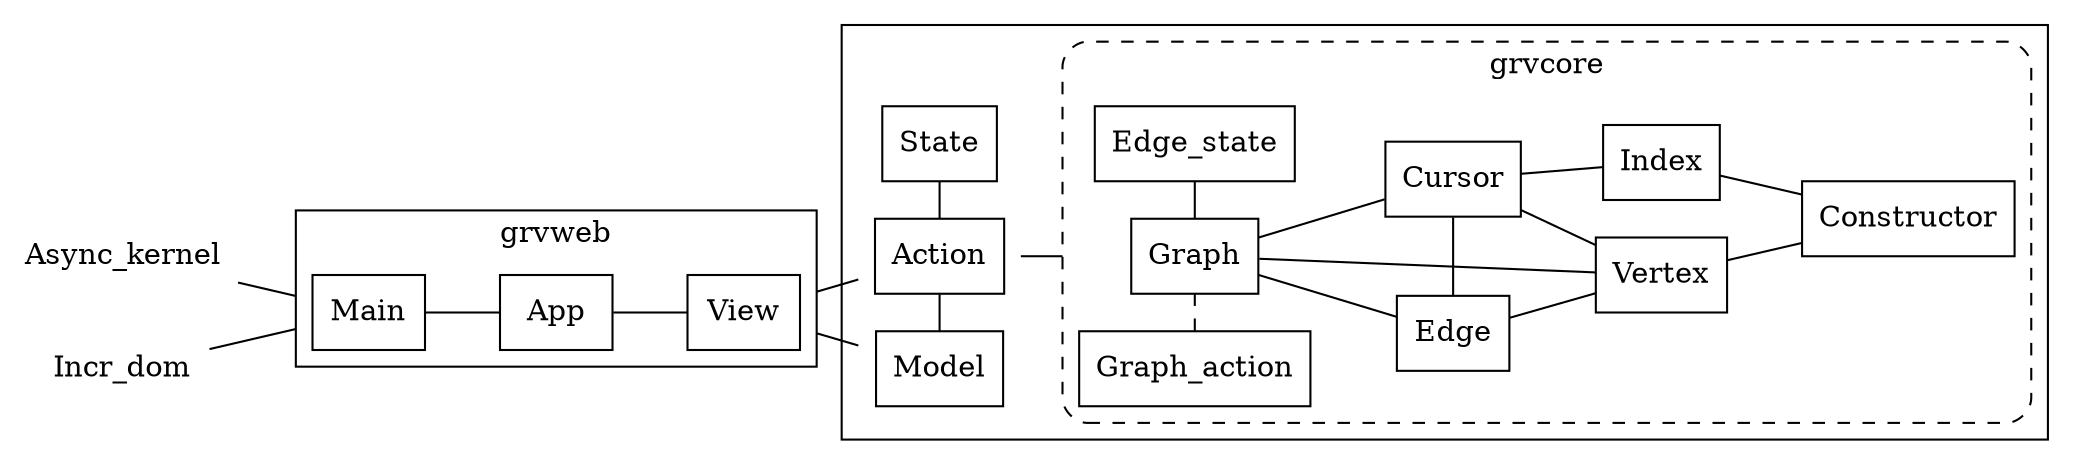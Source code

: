 graph G {
  rankdir=LR
  compound=true
  splines=true
  concentrate=true

  node [shape=none]

  {rank=same; Async_kernel; Incr_dom}

  node [shape=box]

  Grap [label="Graph"]
  Edg [label="Edge"]
  Verte [label="Vertex"]

  subgraph cluster_web {
    label="grvweb"
    App; Main; View
  }

  subgraph cluster_whole_core {

  subgraph cluster_mid {
    style="invis"
    {rank=min; Action; Model; State}
    Action -- State
  }

  subgraph cluster_core {
    label="grvcore"
    style="dashed,rounded"
    {rank=min; Grap; Edge_state; Graph_action}
    {rank=same; Edg; Cursor}
    {rank=same; Verte; Index}
    Grap; Edg; Edge_state; Verte; Constructor; Cursor; Index
  }

  }

  {Async_kernel; Incr_dom} -- Main [lhead=cluster_web]
  View -- Action [ltail=cluster_web; lhead=cluster_mid]
  Action -- Grap [ltail=cluster_mid; lhead=cluster_core]
  Model -- {Action; View} [ltail=cluster_mid; lhead=cluster_web]

  Main -- App -- View

  Grap -- {Verte; Cursor; Edg; Edge_state}

  {Verte; Index} -- Constructor

  Cursor -- {Verte; Index}

  Edg -- {Verte; Cursor}

  Graph_action -- Grap [style=dashed]

}
